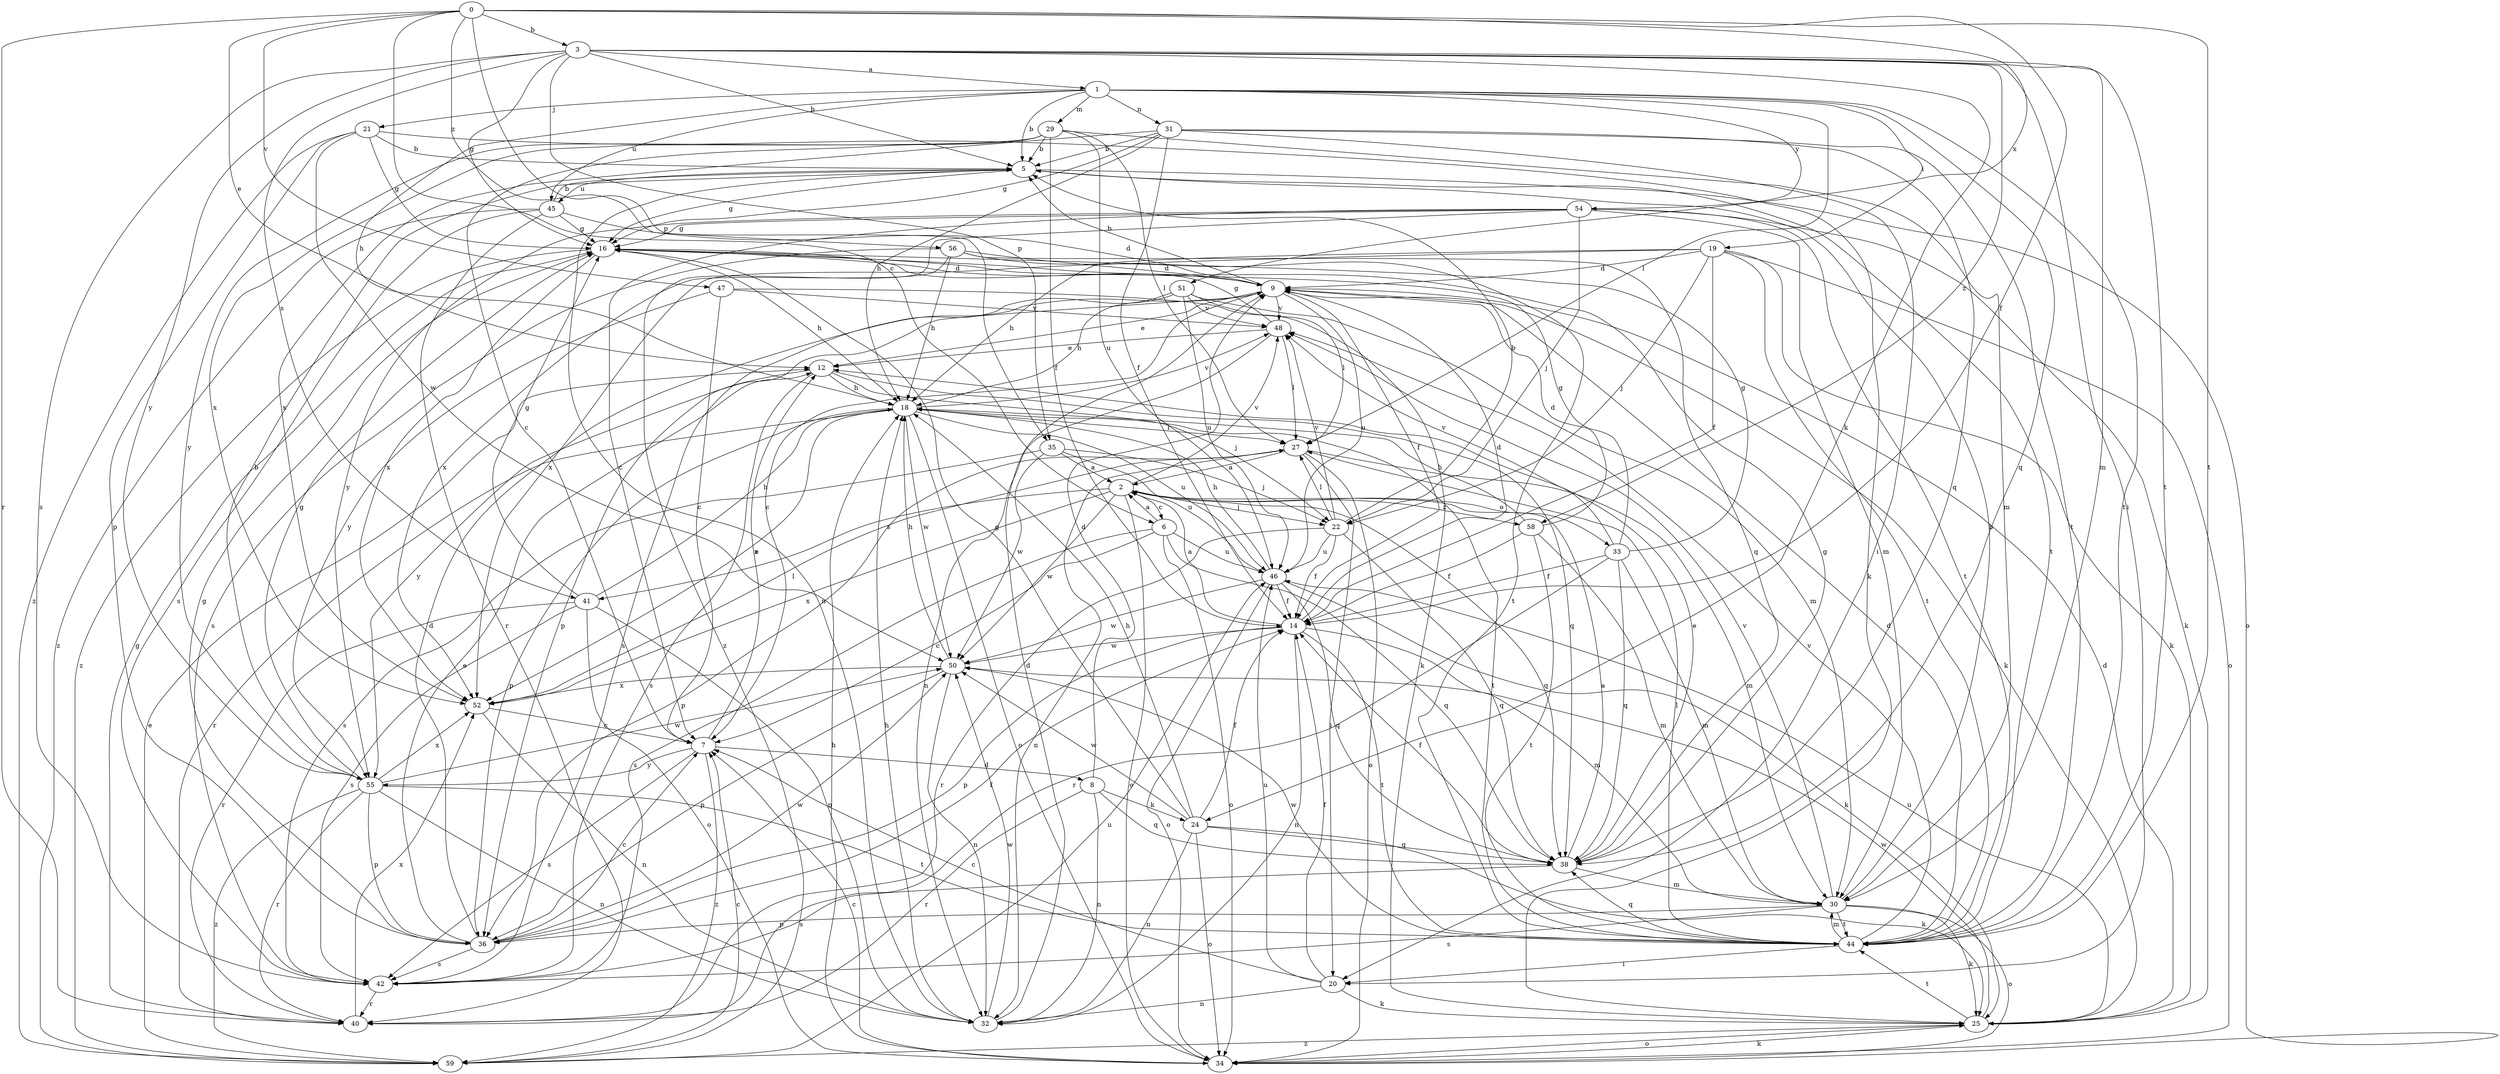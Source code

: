 strict digraph  {
0;
1;
2;
3;
5;
6;
7;
8;
9;
12;
14;
16;
18;
19;
20;
21;
22;
24;
25;
27;
29;
30;
31;
32;
33;
34;
35;
36;
38;
40;
41;
42;
44;
45;
46;
47;
48;
50;
51;
52;
54;
55;
56;
58;
59;
0 -> 3  [label=b];
0 -> 6  [label=c];
0 -> 12  [label=e];
0 -> 14  [label=f];
0 -> 35  [label=p];
0 -> 40  [label=r];
0 -> 44  [label=t];
0 -> 47  [label=v];
0 -> 51  [label=x];
0 -> 56  [label=z];
1 -> 5  [label=b];
1 -> 18  [label=h];
1 -> 19  [label=i];
1 -> 21  [label=j];
1 -> 27  [label=l];
1 -> 29  [label=m];
1 -> 31  [label=n];
1 -> 38  [label=q];
1 -> 44  [label=t];
1 -> 45  [label=u];
1 -> 54  [label=y];
2 -> 6  [label=c];
2 -> 22  [label=j];
2 -> 33  [label=o];
2 -> 34  [label=o];
2 -> 38  [label=q];
2 -> 41  [label=s];
2 -> 48  [label=v];
2 -> 50  [label=w];
2 -> 52  [label=x];
2 -> 58  [label=z];
3 -> 1  [label=a];
3 -> 5  [label=b];
3 -> 16  [label=g];
3 -> 20  [label=i];
3 -> 24  [label=k];
3 -> 30  [label=m];
3 -> 35  [label=p];
3 -> 41  [label=s];
3 -> 42  [label=s];
3 -> 44  [label=t];
3 -> 55  [label=y];
3 -> 58  [label=z];
5 -> 16  [label=g];
5 -> 32  [label=n];
5 -> 34  [label=o];
5 -> 44  [label=t];
5 -> 45  [label=u];
6 -> 2  [label=a];
6 -> 7  [label=c];
6 -> 34  [label=o];
6 -> 38  [label=q];
6 -> 42  [label=s];
6 -> 46  [label=u];
7 -> 8  [label=d];
7 -> 12  [label=e];
7 -> 42  [label=s];
7 -> 55  [label=y];
7 -> 59  [label=z];
8 -> 9  [label=d];
8 -> 24  [label=k];
8 -> 32  [label=n];
8 -> 38  [label=q];
8 -> 40  [label=r];
9 -> 5  [label=b];
9 -> 7  [label=c];
9 -> 12  [label=e];
9 -> 14  [label=f];
9 -> 25  [label=k];
9 -> 36  [label=p];
9 -> 46  [label=u];
9 -> 48  [label=v];
12 -> 18  [label=h];
12 -> 22  [label=j];
12 -> 38  [label=q];
12 -> 42  [label=s];
12 -> 55  [label=y];
14 -> 2  [label=a];
14 -> 9  [label=d];
14 -> 30  [label=m];
14 -> 32  [label=n];
14 -> 36  [label=p];
14 -> 44  [label=t];
14 -> 50  [label=w];
16 -> 9  [label=d];
16 -> 18  [label=h];
16 -> 52  [label=x];
16 -> 59  [label=z];
18 -> 27  [label=l];
18 -> 34  [label=o];
18 -> 36  [label=p];
18 -> 40  [label=r];
18 -> 44  [label=t];
18 -> 46  [label=u];
18 -> 48  [label=v];
18 -> 50  [label=w];
18 -> 52  [label=x];
19 -> 9  [label=d];
19 -> 14  [label=f];
19 -> 18  [label=h];
19 -> 22  [label=j];
19 -> 25  [label=k];
19 -> 34  [label=o];
19 -> 44  [label=t];
19 -> 52  [label=x];
20 -> 7  [label=c];
20 -> 14  [label=f];
20 -> 25  [label=k];
20 -> 32  [label=n];
20 -> 46  [label=u];
21 -> 5  [label=b];
21 -> 16  [label=g];
21 -> 25  [label=k];
21 -> 36  [label=p];
21 -> 50  [label=w];
21 -> 59  [label=z];
22 -> 5  [label=b];
22 -> 14  [label=f];
22 -> 27  [label=l];
22 -> 38  [label=q];
22 -> 40  [label=r];
22 -> 46  [label=u];
22 -> 48  [label=v];
24 -> 14  [label=f];
24 -> 16  [label=g];
24 -> 18  [label=h];
24 -> 25  [label=k];
24 -> 32  [label=n];
24 -> 34  [label=o];
24 -> 38  [label=q];
24 -> 50  [label=w];
25 -> 9  [label=d];
25 -> 34  [label=o];
25 -> 44  [label=t];
25 -> 46  [label=u];
25 -> 50  [label=w];
25 -> 59  [label=z];
27 -> 2  [label=a];
27 -> 20  [label=i];
27 -> 30  [label=m];
27 -> 32  [label=n];
27 -> 34  [label=o];
27 -> 36  [label=p];
29 -> 5  [label=b];
29 -> 7  [label=c];
29 -> 14  [label=f];
29 -> 27  [label=l];
29 -> 30  [label=m];
29 -> 46  [label=u];
29 -> 52  [label=x];
29 -> 55  [label=y];
30 -> 5  [label=b];
30 -> 25  [label=k];
30 -> 34  [label=o];
30 -> 36  [label=p];
30 -> 42  [label=s];
30 -> 44  [label=t];
30 -> 48  [label=v];
31 -> 5  [label=b];
31 -> 14  [label=f];
31 -> 16  [label=g];
31 -> 18  [label=h];
31 -> 20  [label=i];
31 -> 38  [label=q];
31 -> 44  [label=t];
31 -> 52  [label=x];
32 -> 9  [label=d];
32 -> 18  [label=h];
32 -> 50  [label=w];
33 -> 9  [label=d];
33 -> 14  [label=f];
33 -> 16  [label=g];
33 -> 30  [label=m];
33 -> 38  [label=q];
33 -> 40  [label=r];
33 -> 48  [label=v];
34 -> 7  [label=c];
34 -> 18  [label=h];
34 -> 25  [label=k];
35 -> 2  [label=a];
35 -> 22  [label=j];
35 -> 42  [label=s];
35 -> 46  [label=u];
35 -> 50  [label=w];
36 -> 7  [label=c];
36 -> 9  [label=d];
36 -> 12  [label=e];
36 -> 14  [label=f];
36 -> 16  [label=g];
36 -> 42  [label=s];
36 -> 50  [label=w];
38 -> 2  [label=a];
38 -> 12  [label=e];
38 -> 14  [label=f];
38 -> 16  [label=g];
38 -> 30  [label=m];
38 -> 42  [label=s];
40 -> 16  [label=g];
40 -> 52  [label=x];
41 -> 16  [label=g];
41 -> 18  [label=h];
41 -> 32  [label=n];
41 -> 34  [label=o];
41 -> 40  [label=r];
41 -> 42  [label=s];
42 -> 40  [label=r];
44 -> 9  [label=d];
44 -> 20  [label=i];
44 -> 27  [label=l];
44 -> 30  [label=m];
44 -> 38  [label=q];
44 -> 48  [label=v];
44 -> 50  [label=w];
45 -> 5  [label=b];
45 -> 9  [label=d];
45 -> 16  [label=g];
45 -> 40  [label=r];
45 -> 42  [label=s];
45 -> 59  [label=z];
46 -> 14  [label=f];
46 -> 18  [label=h];
46 -> 25  [label=k];
46 -> 34  [label=o];
46 -> 38  [label=q];
46 -> 50  [label=w];
47 -> 7  [label=c];
47 -> 25  [label=k];
47 -> 48  [label=v];
47 -> 55  [label=y];
48 -> 12  [label=e];
48 -> 16  [label=g];
48 -> 27  [label=l];
48 -> 32  [label=n];
50 -> 18  [label=h];
50 -> 32  [label=n];
50 -> 36  [label=p];
50 -> 52  [label=x];
51 -> 18  [label=h];
51 -> 27  [label=l];
51 -> 30  [label=m];
51 -> 42  [label=s];
51 -> 46  [label=u];
51 -> 48  [label=v];
52 -> 7  [label=c];
52 -> 27  [label=l];
52 -> 32  [label=n];
54 -> 7  [label=c];
54 -> 16  [label=g];
54 -> 22  [label=j];
54 -> 25  [label=k];
54 -> 30  [label=m];
54 -> 44  [label=t];
54 -> 55  [label=y];
54 -> 59  [label=z];
55 -> 5  [label=b];
55 -> 16  [label=g];
55 -> 32  [label=n];
55 -> 36  [label=p];
55 -> 40  [label=r];
55 -> 44  [label=t];
55 -> 50  [label=w];
55 -> 52  [label=x];
55 -> 59  [label=z];
56 -> 9  [label=d];
56 -> 18  [label=h];
56 -> 38  [label=q];
56 -> 42  [label=s];
56 -> 44  [label=t];
56 -> 52  [label=x];
58 -> 14  [label=f];
58 -> 16  [label=g];
58 -> 18  [label=h];
58 -> 30  [label=m];
58 -> 44  [label=t];
59 -> 7  [label=c];
59 -> 12  [label=e];
59 -> 46  [label=u];
}

